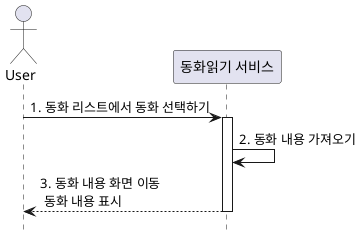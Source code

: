 @startuml lv1_us02
/'
동화 내용 표시하기
SVR2 동화 내용 제공
CLI2 동화 내용 가져오기
CLI9 동화 페이지 구성 화면
'/
hide footbox


actor User as usr
participant "동화읽기 서비스" as srv

usr -> srv : 1. 동화 리스트에서 동화 선택하기
activate srv
srv -> srv : 2. 동화 내용 가져오기
srv --> usr : 3. 동화 내용 화면 이동 \n 동화 내용 표시
deactivate srv
@enduml